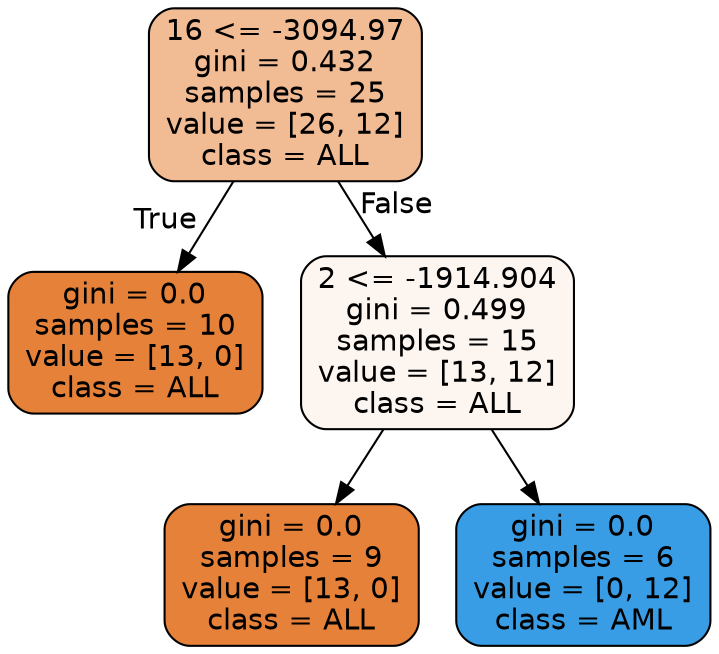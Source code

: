 digraph Tree {
node [shape=box, style="filled, rounded", color="black", fontname=helvetica] ;
edge [fontname=helvetica] ;
0 [label="16 <= -3094.97\ngini = 0.432\nsamples = 25\nvalue = [26, 12]\nclass = ALL", fillcolor="#f1bb94"] ;
1 [label="gini = 0.0\nsamples = 10\nvalue = [13, 0]\nclass = ALL", fillcolor="#e58139"] ;
0 -> 1 [labeldistance=2.5, labelangle=45, headlabel="True"] ;
2 [label="2 <= -1914.904\ngini = 0.499\nsamples = 15\nvalue = [13, 12]\nclass = ALL", fillcolor="#fdf5f0"] ;
0 -> 2 [labeldistance=2.5, labelangle=-45, headlabel="False"] ;
3 [label="gini = 0.0\nsamples = 9\nvalue = [13, 0]\nclass = ALL", fillcolor="#e58139"] ;
2 -> 3 ;
4 [label="gini = 0.0\nsamples = 6\nvalue = [0, 12]\nclass = AML", fillcolor="#399de5"] ;
2 -> 4 ;
}